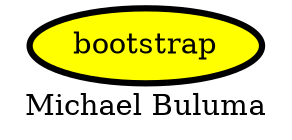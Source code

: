digraph PhiloDilemma {
  label = "Michael Buluma" ;
  overlap=false
  {
    "bootstrap" [fillcolor=yellow style=filled penwidth=3]
  }
}
